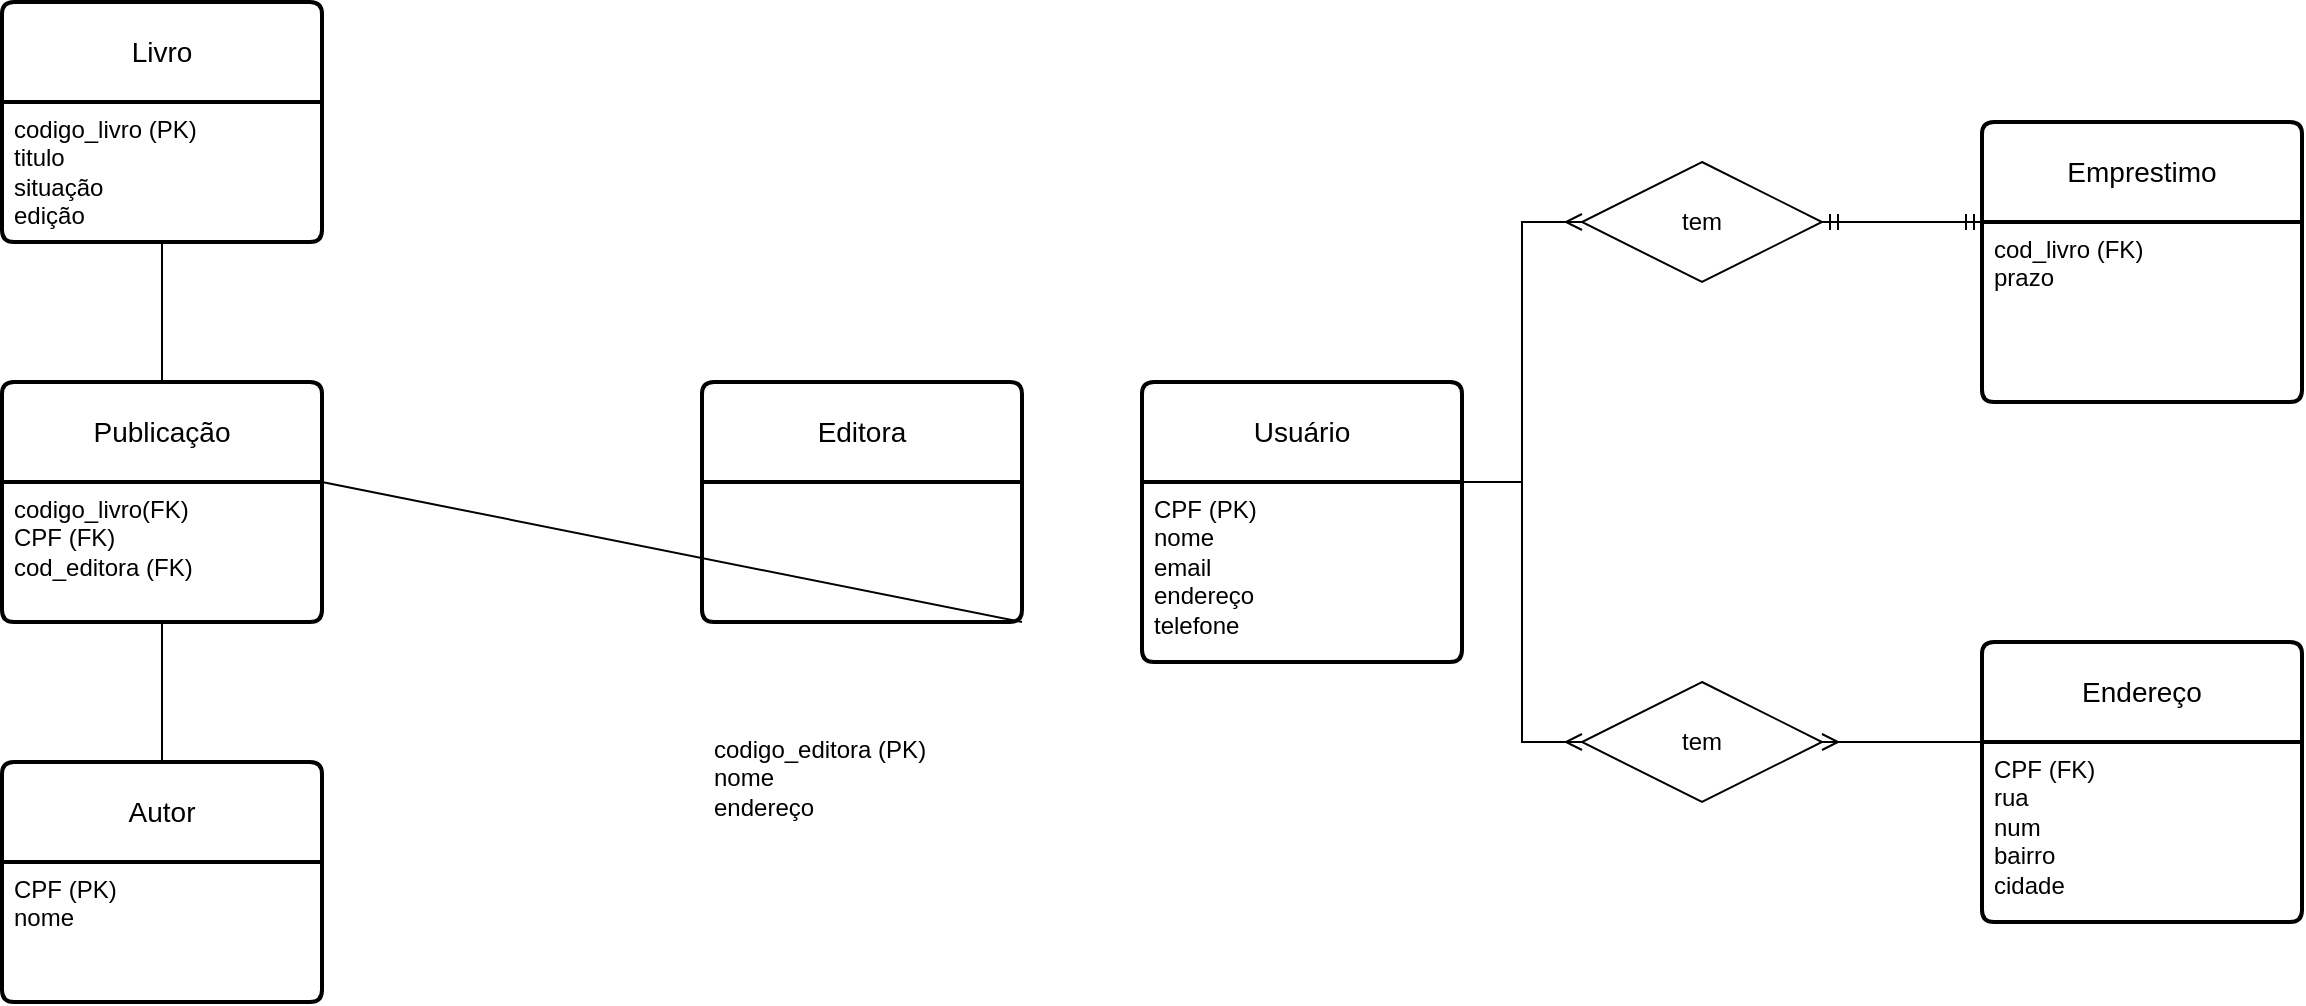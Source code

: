 <mxfile version="21.7.5" type="google">
  <diagram id="C5RBs43oDa-KdzZeNtuy" name="Page-1">
    <mxGraphModel grid="1" page="1" gridSize="10" guides="1" tooltips="1" connect="1" arrows="1" fold="1" pageScale="1" pageWidth="1920" pageHeight="1200" math="0" shadow="0">
      <root>
        <mxCell id="WIyWlLk6GJQsqaUBKTNV-0" />
        <mxCell id="WIyWlLk6GJQsqaUBKTNV-1" parent="WIyWlLk6GJQsqaUBKTNV-0" />
        <mxCell id="Hti1if6-eCWXI2BdiCpx-0" value="Livro" style="swimlane;childLayout=stackLayout;horizontal=1;startSize=50;horizontalStack=0;rounded=1;fontSize=14;fontStyle=0;strokeWidth=2;resizeParent=0;resizeLast=1;shadow=0;dashed=0;align=center;arcSize=4;whiteSpace=wrap;html=1;" vertex="1" parent="WIyWlLk6GJQsqaUBKTNV-1">
          <mxGeometry x="180" y="150" width="160" height="120" as="geometry" />
        </mxCell>
        <mxCell id="Hti1if6-eCWXI2BdiCpx-1" value="&lt;div&gt;codigo_livro (PK)&lt;br&gt;&lt;/div&gt;&lt;div&gt;titulo&lt;/div&gt;&lt;div&gt;situação&lt;/div&gt;&lt;div&gt;edição&lt;br&gt;&lt;/div&gt;" style="align=left;strokeColor=none;fillColor=none;spacingLeft=4;fontSize=12;verticalAlign=top;resizable=0;rotatable=0;part=1;html=1;" vertex="1" parent="Hti1if6-eCWXI2BdiCpx-0">
          <mxGeometry y="50" width="160" height="70" as="geometry" />
        </mxCell>
        <mxCell id="Hti1if6-eCWXI2BdiCpx-16" value="Autor" style="swimlane;childLayout=stackLayout;horizontal=1;startSize=50;horizontalStack=0;rounded=1;fontSize=14;fontStyle=0;strokeWidth=2;resizeParent=0;resizeLast=1;shadow=0;dashed=0;align=center;arcSize=4;whiteSpace=wrap;html=1;" vertex="1" parent="WIyWlLk6GJQsqaUBKTNV-1">
          <mxGeometry x="180" y="530" width="160" height="120" as="geometry" />
        </mxCell>
        <mxCell id="Hti1if6-eCWXI2BdiCpx-17" value="&lt;div&gt;CPF (PK)&lt;br&gt;&lt;/div&gt;&lt;div&gt;nome&lt;br&gt;&lt;/div&gt;" style="align=left;strokeColor=none;fillColor=none;spacingLeft=4;fontSize=12;verticalAlign=top;resizable=0;rotatable=0;part=1;html=1;" vertex="1" parent="Hti1if6-eCWXI2BdiCpx-16">
          <mxGeometry y="50" width="160" height="70" as="geometry" />
        </mxCell>
        <mxCell id="Hti1if6-eCWXI2BdiCpx-18" value="Emprestimo" style="swimlane;childLayout=stackLayout;horizontal=1;startSize=50;horizontalStack=0;rounded=1;fontSize=14;fontStyle=0;strokeWidth=2;resizeParent=0;resizeLast=1;shadow=0;dashed=0;align=center;arcSize=4;whiteSpace=wrap;html=1;" vertex="1" parent="WIyWlLk6GJQsqaUBKTNV-1">
          <mxGeometry x="1170" y="210" width="160" height="140" as="geometry" />
        </mxCell>
        <mxCell id="Hti1if6-eCWXI2BdiCpx-19" value="&lt;div&gt;cod_livro (FK)&lt;br&gt;&lt;/div&gt;&lt;div&gt;prazo&lt;br&gt;&lt;/div&gt;" style="align=left;strokeColor=none;fillColor=none;spacingLeft=4;fontSize=12;verticalAlign=top;resizable=0;rotatable=0;part=1;html=1;" vertex="1" parent="Hti1if6-eCWXI2BdiCpx-18">
          <mxGeometry y="50" width="160" height="90" as="geometry" />
        </mxCell>
        <mxCell id="Hti1if6-eCWXI2BdiCpx-21" value="Editora" style="swimlane;childLayout=stackLayout;horizontal=1;startSize=50;horizontalStack=0;rounded=1;fontSize=14;fontStyle=0;strokeWidth=2;resizeParent=0;resizeLast=1;shadow=0;dashed=0;align=center;arcSize=4;whiteSpace=wrap;html=1;" vertex="1" parent="WIyWlLk6GJQsqaUBKTNV-1">
          <mxGeometry x="530" y="340" width="160" height="120" as="geometry" />
        </mxCell>
        <mxCell id="Hti1if6-eCWXI2BdiCpx-22" value="&lt;div&gt;codigo_editora (PK)&lt;br&gt;&lt;/div&gt;&lt;div&gt;nome&lt;/div&gt;&lt;div&gt;endereço&lt;br&gt;&lt;/div&gt;" style="align=left;strokeColor=none;fillColor=none;spacingLeft=4;fontSize=12;verticalAlign=top;resizable=0;rotatable=0;part=1;html=1;" vertex="1" parent="Hti1if6-eCWXI2BdiCpx-21">
          <mxGeometry y="170" width="160" height="-50" as="geometry" />
        </mxCell>
        <mxCell id="Hti1if6-eCWXI2BdiCpx-23" value="Publicação" style="swimlane;childLayout=stackLayout;horizontal=1;startSize=50;horizontalStack=0;rounded=1;fontSize=14;fontStyle=0;strokeWidth=2;resizeParent=0;resizeLast=1;shadow=0;dashed=0;align=center;arcSize=4;whiteSpace=wrap;html=1;" vertex="1" parent="WIyWlLk6GJQsqaUBKTNV-1">
          <mxGeometry x="180" y="340" width="160" height="120" as="geometry" />
        </mxCell>
        <mxCell id="Hti1if6-eCWXI2BdiCpx-24" value="&lt;div&gt;codigo_livro(FK)&lt;/div&gt;&lt;div&gt;CPF (FK)&lt;/div&gt;&lt;div&gt;cod_editora (FK)&lt;/div&gt;" style="align=left;strokeColor=none;fillColor=none;spacingLeft=4;fontSize=12;verticalAlign=top;resizable=0;rotatable=0;part=1;html=1;" vertex="1" parent="Hti1if6-eCWXI2BdiCpx-23">
          <mxGeometry y="50" width="160" height="70" as="geometry" />
        </mxCell>
        <mxCell id="jt-Nz1Gy_Yde08XFpU1Q-0" value="Endereço" style="swimlane;childLayout=stackLayout;horizontal=1;startSize=50;horizontalStack=0;rounded=1;fontSize=14;fontStyle=0;strokeWidth=2;resizeParent=0;resizeLast=1;shadow=0;dashed=0;align=center;arcSize=4;whiteSpace=wrap;html=1;" vertex="1" parent="WIyWlLk6GJQsqaUBKTNV-1">
          <mxGeometry x="1170" y="470" width="160" height="140" as="geometry" />
        </mxCell>
        <mxCell id="jt-Nz1Gy_Yde08XFpU1Q-1" value="&lt;div&gt;CPF (FK)&lt;/div&gt;&lt;div&gt;rua&lt;/div&gt;&lt;div&gt;num&lt;/div&gt;&lt;div&gt;bairro&lt;/div&gt;&lt;div&gt;cidade&lt;br&gt;&lt;/div&gt;&lt;div&gt;&lt;br&gt;&lt;/div&gt;" style="align=left;strokeColor=none;fillColor=none;spacingLeft=4;fontSize=12;verticalAlign=top;resizable=0;rotatable=0;part=1;html=1;" vertex="1" parent="jt-Nz1Gy_Yde08XFpU1Q-0">
          <mxGeometry y="50" width="160" height="90" as="geometry" />
        </mxCell>
        <mxCell id="s9KsvUJ8rX1yy9qyIulK-0" value="Usuário" style="swimlane;childLayout=stackLayout;horizontal=1;startSize=50;horizontalStack=0;rounded=1;fontSize=14;fontStyle=0;strokeWidth=2;resizeParent=0;resizeLast=1;shadow=0;dashed=0;align=center;arcSize=4;whiteSpace=wrap;html=1;" vertex="1" parent="WIyWlLk6GJQsqaUBKTNV-1">
          <mxGeometry x="750" y="340" width="160" height="140" as="geometry" />
        </mxCell>
        <mxCell id="s9KsvUJ8rX1yy9qyIulK-1" value="&lt;div&gt;CPF (PK)&lt;/div&gt;&lt;div&gt;nome&lt;/div&gt;&lt;div&gt;email&lt;/div&gt;&lt;div&gt;endereço&lt;/div&gt;&lt;div&gt;telefone&lt;br&gt;&lt;/div&gt;" style="align=left;strokeColor=none;fillColor=none;spacingLeft=4;fontSize=12;verticalAlign=top;resizable=0;rotatable=0;part=1;html=1;" vertex="1" parent="s9KsvUJ8rX1yy9qyIulK-0">
          <mxGeometry y="50" width="160" height="90" as="geometry" />
        </mxCell>
        <mxCell id="jt-Nz1Gy_Yde08XFpU1Q-7" value="" style="endArrow=none;html=1;rounded=0;exitX=0.5;exitY=1;exitDx=0;exitDy=0;entryX=0.5;entryY=0;entryDx=0;entryDy=0;" edge="1" parent="WIyWlLk6GJQsqaUBKTNV-1" source="Hti1if6-eCWXI2BdiCpx-24" target="Hti1if6-eCWXI2BdiCpx-16">
          <mxGeometry relative="1" as="geometry">
            <mxPoint x="650" y="400" as="sourcePoint" />
            <mxPoint x="810" y="400" as="targetPoint" />
          </mxGeometry>
        </mxCell>
        <mxCell id="jt-Nz1Gy_Yde08XFpU1Q-8" value="" style="endArrow=none;html=1;rounded=0;exitX=0.5;exitY=1;exitDx=0;exitDy=0;entryX=0.5;entryY=0;entryDx=0;entryDy=0;" edge="1" parent="WIyWlLk6GJQsqaUBKTNV-1" source="Hti1if6-eCWXI2BdiCpx-1" target="Hti1if6-eCWXI2BdiCpx-23">
          <mxGeometry relative="1" as="geometry">
            <mxPoint x="450" y="390" as="sourcePoint" />
            <mxPoint x="450" y="460" as="targetPoint" />
          </mxGeometry>
        </mxCell>
        <mxCell id="jt-Nz1Gy_Yde08XFpU1Q-9" value="" style="endArrow=none;html=1;rounded=0;exitX=1;exitY=0;exitDx=0;exitDy=0;entryX=0;entryY=0;entryDx=0;entryDy=0;" edge="1" parent="WIyWlLk6GJQsqaUBKTNV-1" source="Hti1if6-eCWXI2BdiCpx-24" target="Hti1if6-eCWXI2BdiCpx-22">
          <mxGeometry relative="1" as="geometry">
            <mxPoint x="650" y="400" as="sourcePoint" />
            <mxPoint x="810" y="400" as="targetPoint" />
          </mxGeometry>
        </mxCell>
        <mxCell id="jt-Nz1Gy_Yde08XFpU1Q-11" value="" style="edgeStyle=entityRelationEdgeStyle;fontSize=12;html=1;endArrow=ERmany;rounded=0;entryX=0;entryY=0.5;entryDx=0;entryDy=0;exitX=1;exitY=0;exitDx=0;exitDy=0;" edge="1" parent="WIyWlLk6GJQsqaUBKTNV-1" source="s9KsvUJ8rX1yy9qyIulK-1" target="jt-Nz1Gy_Yde08XFpU1Q-17">
          <mxGeometry width="100" height="100" relative="1" as="geometry">
            <mxPoint x="680" y="450" as="sourcePoint" />
            <mxPoint x="780" y="350" as="targetPoint" />
          </mxGeometry>
        </mxCell>
        <mxCell id="jt-Nz1Gy_Yde08XFpU1Q-12" value="tem" style="shape=rhombus;perimeter=rhombusPerimeter;whiteSpace=wrap;html=1;align=center;" vertex="1" parent="WIyWlLk6GJQsqaUBKTNV-1">
          <mxGeometry x="970" y="230" width="120" height="60" as="geometry" />
        </mxCell>
        <mxCell id="jt-Nz1Gy_Yde08XFpU1Q-15" value="" style="edgeStyle=entityRelationEdgeStyle;fontSize=12;html=1;endArrow=ERmany;rounded=0;entryX=0;entryY=0.5;entryDx=0;entryDy=0;exitX=1;exitY=0;exitDx=0;exitDy=0;" edge="1" parent="WIyWlLk6GJQsqaUBKTNV-1" source="s9KsvUJ8rX1yy9qyIulK-1" target="jt-Nz1Gy_Yde08XFpU1Q-12">
          <mxGeometry width="100" height="100" relative="1" as="geometry">
            <mxPoint x="680" y="390" as="sourcePoint" />
            <mxPoint x="780" y="290" as="targetPoint" />
          </mxGeometry>
        </mxCell>
        <mxCell id="jt-Nz1Gy_Yde08XFpU1Q-17" value="tem" style="shape=rhombus;perimeter=rhombusPerimeter;whiteSpace=wrap;html=1;align=center;" vertex="1" parent="WIyWlLk6GJQsqaUBKTNV-1">
          <mxGeometry x="970" y="490" width="120" height="60" as="geometry" />
        </mxCell>
        <mxCell id="jt-Nz1Gy_Yde08XFpU1Q-19" value="" style="edgeStyle=entityRelationEdgeStyle;fontSize=12;html=1;endArrow=ERmandOne;startArrow=ERmandOne;rounded=0;entryX=0;entryY=0;entryDx=0;entryDy=0;exitX=1;exitY=0.5;exitDx=0;exitDy=0;" edge="1" parent="WIyWlLk6GJQsqaUBKTNV-1" source="jt-Nz1Gy_Yde08XFpU1Q-12" target="Hti1if6-eCWXI2BdiCpx-19">
          <mxGeometry width="100" height="100" relative="1" as="geometry">
            <mxPoint x="680" y="420" as="sourcePoint" />
            <mxPoint x="780" y="320" as="targetPoint" />
          </mxGeometry>
        </mxCell>
        <mxCell id="jt-Nz1Gy_Yde08XFpU1Q-20" value="" style="edgeStyle=entityRelationEdgeStyle;fontSize=12;html=1;endArrow=ERmany;rounded=0;exitX=0;exitY=0;exitDx=0;exitDy=0;entryX=1;entryY=0.5;entryDx=0;entryDy=0;" edge="1" parent="WIyWlLk6GJQsqaUBKTNV-1" source="jt-Nz1Gy_Yde08XFpU1Q-1" target="jt-Nz1Gy_Yde08XFpU1Q-17">
          <mxGeometry width="100" height="100" relative="1" as="geometry">
            <mxPoint x="680" y="480" as="sourcePoint" />
            <mxPoint x="780" y="380" as="targetPoint" />
          </mxGeometry>
        </mxCell>
      </root>
    </mxGraphModel>
  </diagram>
</mxfile>
